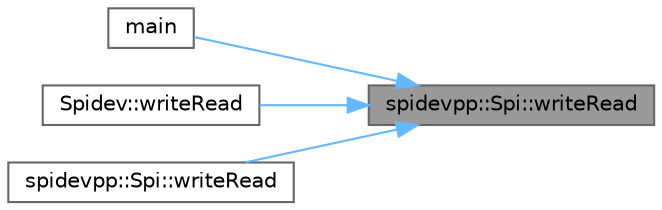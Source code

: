 digraph "spidevpp::Spi::writeRead"
{
 // LATEX_PDF_SIZE
  bgcolor="transparent";
  edge [fontname=Helvetica,fontsize=10,labelfontname=Helvetica,labelfontsize=10];
  node [fontname=Helvetica,fontsize=10,shape=box,height=0.2,width=0.4];
  rankdir="RL";
  Node1 [label="spidevpp::Spi::writeRead",height=0.2,width=0.4,color="gray40", fillcolor="grey60", style="filled", fontcolor="black",tooltip=" "];
  Node1 -> Node2 [dir="back",color="steelblue1",style="solid"];
  Node2 [label="main",height=0.2,width=0.4,color="grey40", fillcolor="white", style="filled",URL="$main_8cc.html#a0ddf1224851353fc92bfbff6f499fa97",tooltip=" "];
  Node1 -> Node3 [dir="back",color="steelblue1",style="solid"];
  Node3 [label="Spidev::writeRead",height=0.2,width=0.4,color="grey40", fillcolor="white", style="filled",URL="$class_spidev.html#a38c616bb4143f726ce083c947d7a6956",tooltip=" "];
  Node1 -> Node4 [dir="back",color="steelblue1",style="solid"];
  Node4 [label="spidevpp::Spi::writeRead",height=0.2,width=0.4,color="grey40", fillcolor="white", style="filled",URL="$classspidevpp_1_1_spi.html#a1979af4d7e1c36aefc7d5b011bcc2968",tooltip=" "];
}
